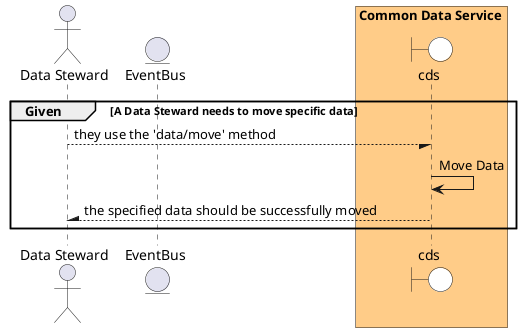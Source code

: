 @startuml


actor "Data Steward"


entity EventBus

box Common Data Service #ffcc88
    boundary cds #white
end box


group Given [A Data Steward needs to move specific data]

"Data Steward" --/ cds: they use the &#39;data/move&#39; method
"cds" -> cds: Move Data



"Data Steward" /-- cds: the specified data should be successfully moved


end

@enduml
